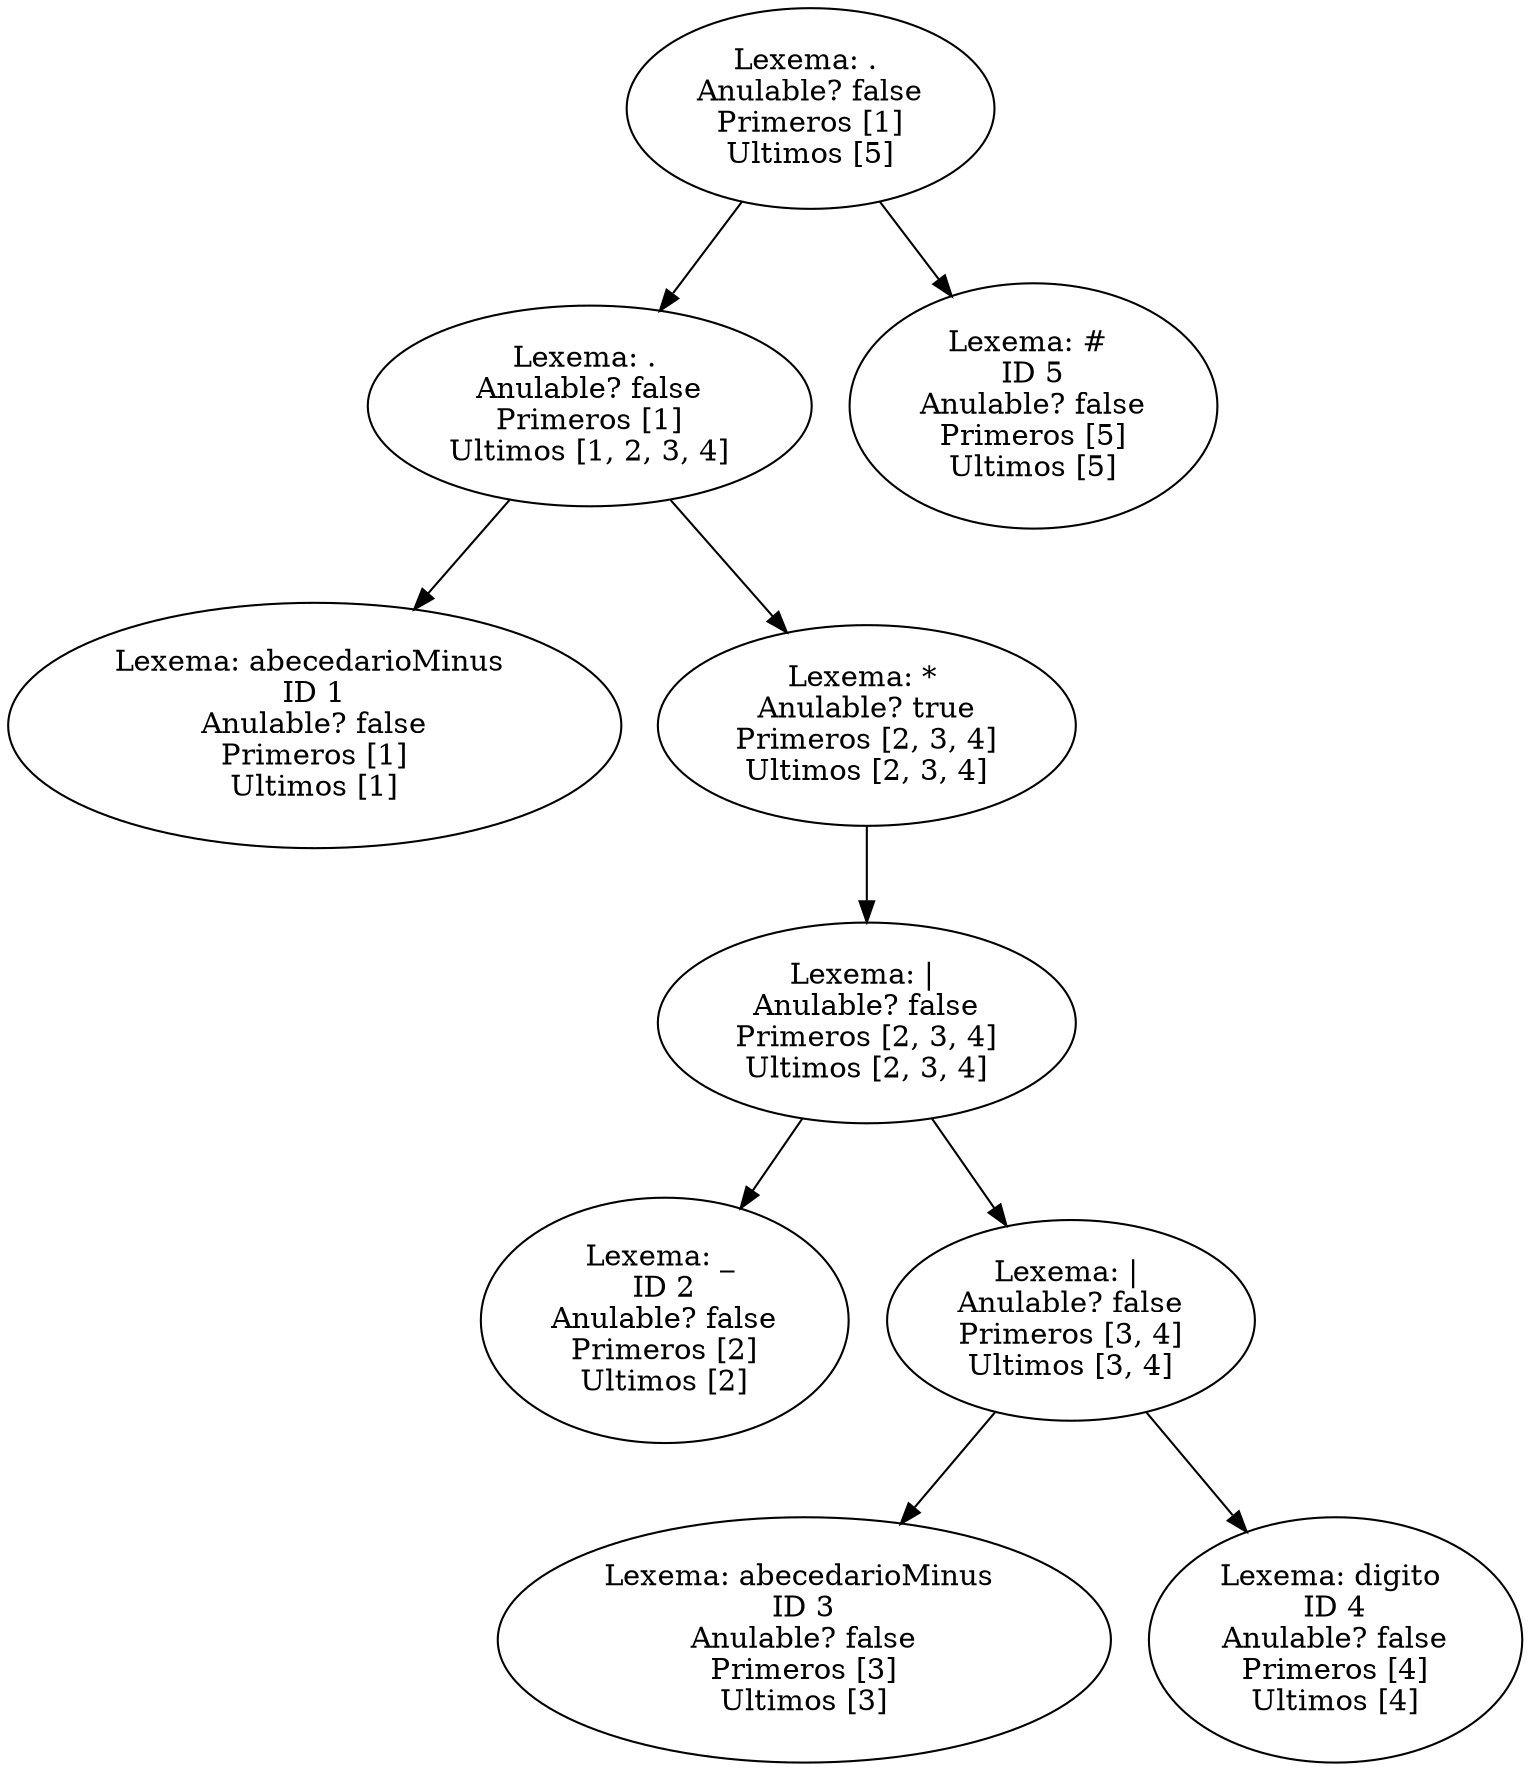 digraph G{
nodo1[label="Lexema: . 
Anulable? false
Primeros [1]
Ultimos [5]"];
nodo2[label="Lexema: . 
Anulable? false
Primeros [1]
Ultimos [1, 2, 3, 4]"];
nodo1->nodo2;
nodo3[label="Lexema: abecedarioMinus 
ID 1
Anulable? false
Primeros [1]
Ultimos [1]"];
nodo2->nodo3;
nodo4[label="Lexema: * 
Anulable? true
Primeros [2, 3, 4]
Ultimos [2, 3, 4]"];
nodo2->nodo4;
nodo5[label="Lexema: | 
Anulable? false
Primeros [2, 3, 4]
Ultimos [2, 3, 4]"];
nodo4->nodo5;
nodo6[label="Lexema: _ 
ID 2
Anulable? false
Primeros [2]
Ultimos [2]"];
nodo5->nodo6;
nodo7[label="Lexema: | 
Anulable? false
Primeros [3, 4]
Ultimos [3, 4]"];
nodo5->nodo7;
nodo8[label="Lexema: abecedarioMinus 
ID 3
Anulable? false
Primeros [3]
Ultimos [3]"];
nodo7->nodo8;
nodo9[label="Lexema: digito 
ID 4
Anulable? false
Primeros [4]
Ultimos [4]"];
nodo7->nodo9;
nodo10[label="Lexema: # 
ID 5
Anulable? false
Primeros [5]
Ultimos [5]"];
nodo1->nodo10;

}
